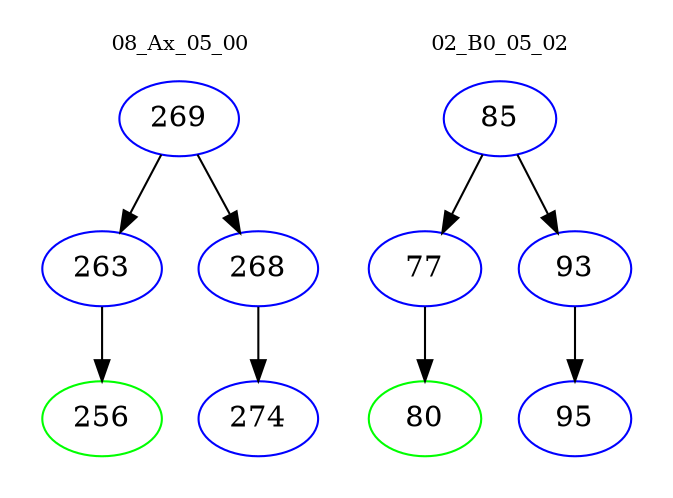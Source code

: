 digraph{
subgraph cluster_0 {
color = white
label = "08_Ax_05_00";
fontsize=10;
T0_269 [label="269", color="blue"]
T0_269 -> T0_263 [color="black"]
T0_263 [label="263", color="blue"]
T0_263 -> T0_256 [color="black"]
T0_256 [label="256", color="green"]
T0_269 -> T0_268 [color="black"]
T0_268 [label="268", color="blue"]
T0_268 -> T0_274 [color="black"]
T0_274 [label="274", color="blue"]
}
subgraph cluster_1 {
color = white
label = "02_B0_05_02";
fontsize=10;
T1_85 [label="85", color="blue"]
T1_85 -> T1_77 [color="black"]
T1_77 [label="77", color="blue"]
T1_77 -> T1_80 [color="black"]
T1_80 [label="80", color="green"]
T1_85 -> T1_93 [color="black"]
T1_93 [label="93", color="blue"]
T1_93 -> T1_95 [color="black"]
T1_95 [label="95", color="blue"]
}
}
